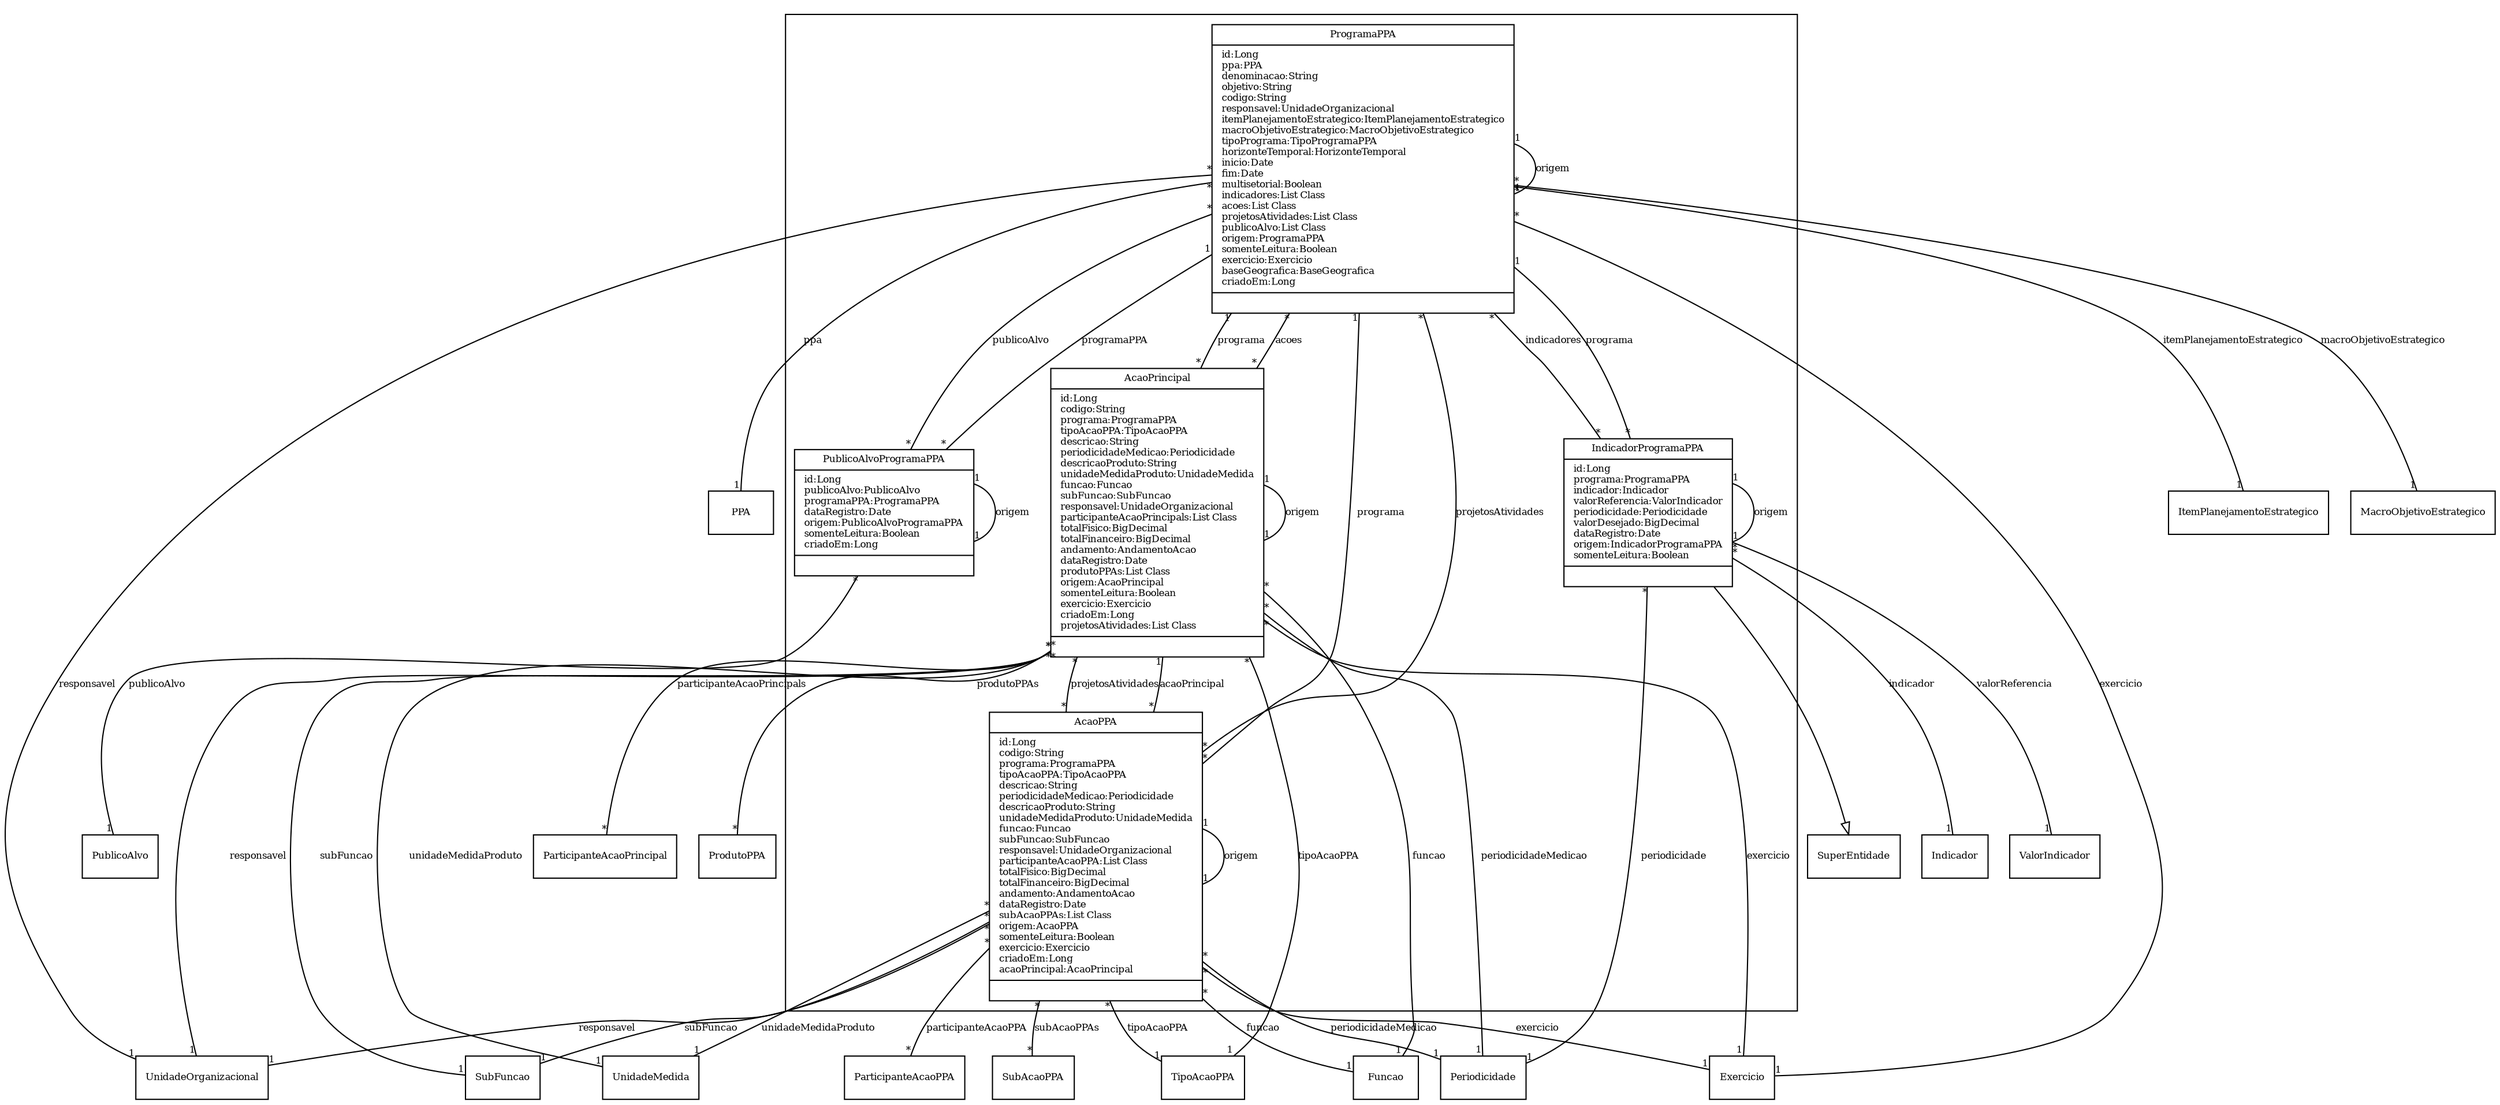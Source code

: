 digraph G{
fontname = "Times-Roman"
fontsize = 8

node [
        fontname = "Times-Roman"
        fontsize = 8
        shape = "record"
]

edge [
        fontname = "Times-Roman"
        fontsize = 8
]

subgraph clusterPROGRAMAS
{
ProgramaPPA [label = "{ProgramaPPA|id:Long\lppa:PPA\ldenominacao:String\lobjetivo:String\lcodigo:String\lresponsavel:UnidadeOrganizacional\litemPlanejamentoEstrategico:ItemPlanejamentoEstrategico\lmacroObjetivoEstrategico:MacroObjetivoEstrategico\ltipoPrograma:TipoProgramaPPA\lhorizonteTemporal:HorizonteTemporal\linicio:Date\lfim:Date\lmultisetorial:Boolean\lindicadores:List Class\lacoes:List Class\lprojetosAtividades:List Class\lpublicoAlvo:List Class\lorigem:ProgramaPPA\lsomenteLeitura:Boolean\lexercicio:Exercicio\lbaseGeografica:BaseGeografica\lcriadoEm:Long\l|\l}"]
IndicadorProgramaPPA [label = "{IndicadorProgramaPPA|id:Long\lprograma:ProgramaPPA\lindicador:Indicador\lvalorReferencia:ValorIndicador\lperiodicidade:Periodicidade\lvalorDesejado:BigDecimal\ldataRegistro:Date\lorigem:IndicadorProgramaPPA\lsomenteLeitura:Boolean\l|\l}"]
AcaoPrincipal [label = "{AcaoPrincipal|id:Long\lcodigo:String\lprograma:ProgramaPPA\ltipoAcaoPPA:TipoAcaoPPA\ldescricao:String\lperiodicidadeMedicao:Periodicidade\ldescricaoProduto:String\lunidadeMedidaProduto:UnidadeMedida\lfuncao:Funcao\lsubFuncao:SubFuncao\lresponsavel:UnidadeOrganizacional\lparticipanteAcaoPrincipals:List Class\ltotalFisico:BigDecimal\ltotalFinanceiro:BigDecimal\landamento:AndamentoAcao\ldataRegistro:Date\lprodutoPPAs:List Class\lorigem:AcaoPrincipal\lsomenteLeitura:Boolean\lexercicio:Exercicio\lcriadoEm:Long\lprojetosAtividades:List Class\l|\l}"]
AcaoPPA [label = "{AcaoPPA|id:Long\lcodigo:String\lprograma:ProgramaPPA\ltipoAcaoPPA:TipoAcaoPPA\ldescricao:String\lperiodicidadeMedicao:Periodicidade\ldescricaoProduto:String\lunidadeMedidaProduto:UnidadeMedida\lfuncao:Funcao\lsubFuncao:SubFuncao\lresponsavel:UnidadeOrganizacional\lparticipanteAcaoPPA:List Class\ltotalFisico:BigDecimal\ltotalFinanceiro:BigDecimal\landamento:AndamentoAcao\ldataRegistro:Date\lsubAcaoPPAs:List Class\lorigem:AcaoPPA\lsomenteLeitura:Boolean\lexercicio:Exercicio\lcriadoEm:Long\lacaoPrincipal:AcaoPrincipal\l|\l}"]
PublicoAlvoProgramaPPA [label = "{PublicoAlvoProgramaPPA|id:Long\lpublicoAlvo:PublicoAlvo\lprogramaPPA:ProgramaPPA\ldataRegistro:Date\lorigem:PublicoAlvoProgramaPPA\lsomenteLeitura:Boolean\lcriadoEm:Long\l|\l}"]
}
edge [arrowhead = "none" headlabel = "1" taillabel = "*"] ProgramaPPA -> PPA [label = "ppa"]
edge [arrowhead = "none" headlabel = "1" taillabel = "*"] ProgramaPPA -> UnidadeOrganizacional [label = "responsavel"]
edge [arrowhead = "none" headlabel = "1" taillabel = "*"] ProgramaPPA -> ItemPlanejamentoEstrategico [label = "itemPlanejamentoEstrategico"]
edge [arrowhead = "none" headlabel = "1" taillabel = "*"] ProgramaPPA -> MacroObjetivoEstrategico [label = "macroObjetivoEstrategico"]
edge [arrowhead = "none" headlabel = "*" taillabel = "*"] ProgramaPPA -> IndicadorProgramaPPA [label = "indicadores"]
edge [arrowhead = "none" headlabel = "*" taillabel = "*"] ProgramaPPA -> AcaoPrincipal [label = "acoes"]
edge [arrowhead = "none" headlabel = "*" taillabel = "*"] ProgramaPPA -> AcaoPPA [label = "projetosAtividades"]
edge [arrowhead = "none" headlabel = "*" taillabel = "*"] ProgramaPPA -> PublicoAlvoProgramaPPA [label = "publicoAlvo"]
edge [arrowhead = "none" headlabel = "1" taillabel = "1"] ProgramaPPA -> ProgramaPPA [label = "origem"]
edge [arrowhead = "none" headlabel = "1" taillabel = "*"] ProgramaPPA -> Exercicio [label = "exercicio"]
edge [arrowhead = "none" headlabel = "1" taillabel = "*"] IndicadorProgramaPPA -> ProgramaPPA [label = "programa"]
edge [arrowhead = "none" headlabel = "1" taillabel = "*"] IndicadorProgramaPPA -> Indicador [label = "indicador"]
edge [arrowhead = "none" headlabel = "1" taillabel = "*"] IndicadorProgramaPPA -> ValorIndicador [label = "valorReferencia"]
edge [arrowhead = "none" headlabel = "1" taillabel = "*"] IndicadorProgramaPPA -> Periodicidade [label = "periodicidade"]
edge [arrowhead = "none" headlabel = "1" taillabel = "1"] IndicadorProgramaPPA -> IndicadorProgramaPPA [label = "origem"]
edge [ arrowhead = "empty" headlabel = "" taillabel = ""] IndicadorProgramaPPA -> SuperEntidade
edge [arrowhead = "none" headlabel = "1" taillabel = "*"] AcaoPrincipal -> ProgramaPPA [label = "programa"]
edge [arrowhead = "none" headlabel = "1" taillabel = "*"] AcaoPrincipal -> TipoAcaoPPA [label = "tipoAcaoPPA"]
edge [arrowhead = "none" headlabel = "1" taillabel = "*"] AcaoPrincipal -> Periodicidade [label = "periodicidadeMedicao"]
edge [arrowhead = "none" headlabel = "1" taillabel = "*"] AcaoPrincipal -> UnidadeMedida [label = "unidadeMedidaProduto"]
edge [arrowhead = "none" headlabel = "1" taillabel = "*"] AcaoPrincipal -> Funcao [label = "funcao"]
edge [arrowhead = "none" headlabel = "1" taillabel = "*"] AcaoPrincipal -> SubFuncao [label = "subFuncao"]
edge [arrowhead = "none" headlabel = "1" taillabel = "*"] AcaoPrincipal -> UnidadeOrganizacional [label = "responsavel"]
edge [arrowhead = "none" headlabel = "*" taillabel = "*"] AcaoPrincipal -> ParticipanteAcaoPrincipal [label = "participanteAcaoPrincipals"]
edge [arrowhead = "none" headlabel = "*" taillabel = "*"] AcaoPrincipal -> ProdutoPPA [label = "produtoPPAs"]
edge [arrowhead = "none" headlabel = "1" taillabel = "1"] AcaoPrincipal -> AcaoPrincipal [label = "origem"]
edge [arrowhead = "none" headlabel = "1" taillabel = "*"] AcaoPrincipal -> Exercicio [label = "exercicio"]
edge [arrowhead = "none" headlabel = "*" taillabel = "*"] AcaoPrincipal -> AcaoPPA [label = "projetosAtividades"]
edge [arrowhead = "none" headlabel = "1" taillabel = "*"] AcaoPPA -> ProgramaPPA [label = "programa"]
edge [arrowhead = "none" headlabel = "1" taillabel = "*"] AcaoPPA -> TipoAcaoPPA [label = "tipoAcaoPPA"]
edge [arrowhead = "none" headlabel = "1" taillabel = "*"] AcaoPPA -> Periodicidade [label = "periodicidadeMedicao"]
edge [arrowhead = "none" headlabel = "1" taillabel = "*"] AcaoPPA -> UnidadeMedida [label = "unidadeMedidaProduto"]
edge [arrowhead = "none" headlabel = "1" taillabel = "*"] AcaoPPA -> Funcao [label = "funcao"]
edge [arrowhead = "none" headlabel = "1" taillabel = "*"] AcaoPPA -> SubFuncao [label = "subFuncao"]
edge [arrowhead = "none" headlabel = "1" taillabel = "*"] AcaoPPA -> UnidadeOrganizacional [label = "responsavel"]
edge [arrowhead = "none" headlabel = "*" taillabel = "*"] AcaoPPA -> ParticipanteAcaoPPA [label = "participanteAcaoPPA"]
edge [arrowhead = "none" headlabel = "*" taillabel = "*"] AcaoPPA -> SubAcaoPPA [label = "subAcaoPPAs"]
edge [arrowhead = "none" headlabel = "1" taillabel = "1"] AcaoPPA -> AcaoPPA [label = "origem"]
edge [arrowhead = "none" headlabel = "1" taillabel = "*"] AcaoPPA -> Exercicio [label = "exercicio"]
edge [arrowhead = "none" headlabel = "1" taillabel = "*"] AcaoPPA -> AcaoPrincipal [label = "acaoPrincipal"]
edge [arrowhead = "none" headlabel = "1" taillabel = "*"] PublicoAlvoProgramaPPA -> PublicoAlvo [label = "publicoAlvo"]
edge [arrowhead = "none" headlabel = "1" taillabel = "*"] PublicoAlvoProgramaPPA -> ProgramaPPA [label = "programaPPA"]
edge [arrowhead = "none" headlabel = "1" taillabel = "1"] PublicoAlvoProgramaPPA -> PublicoAlvoProgramaPPA [label = "origem"]
}
